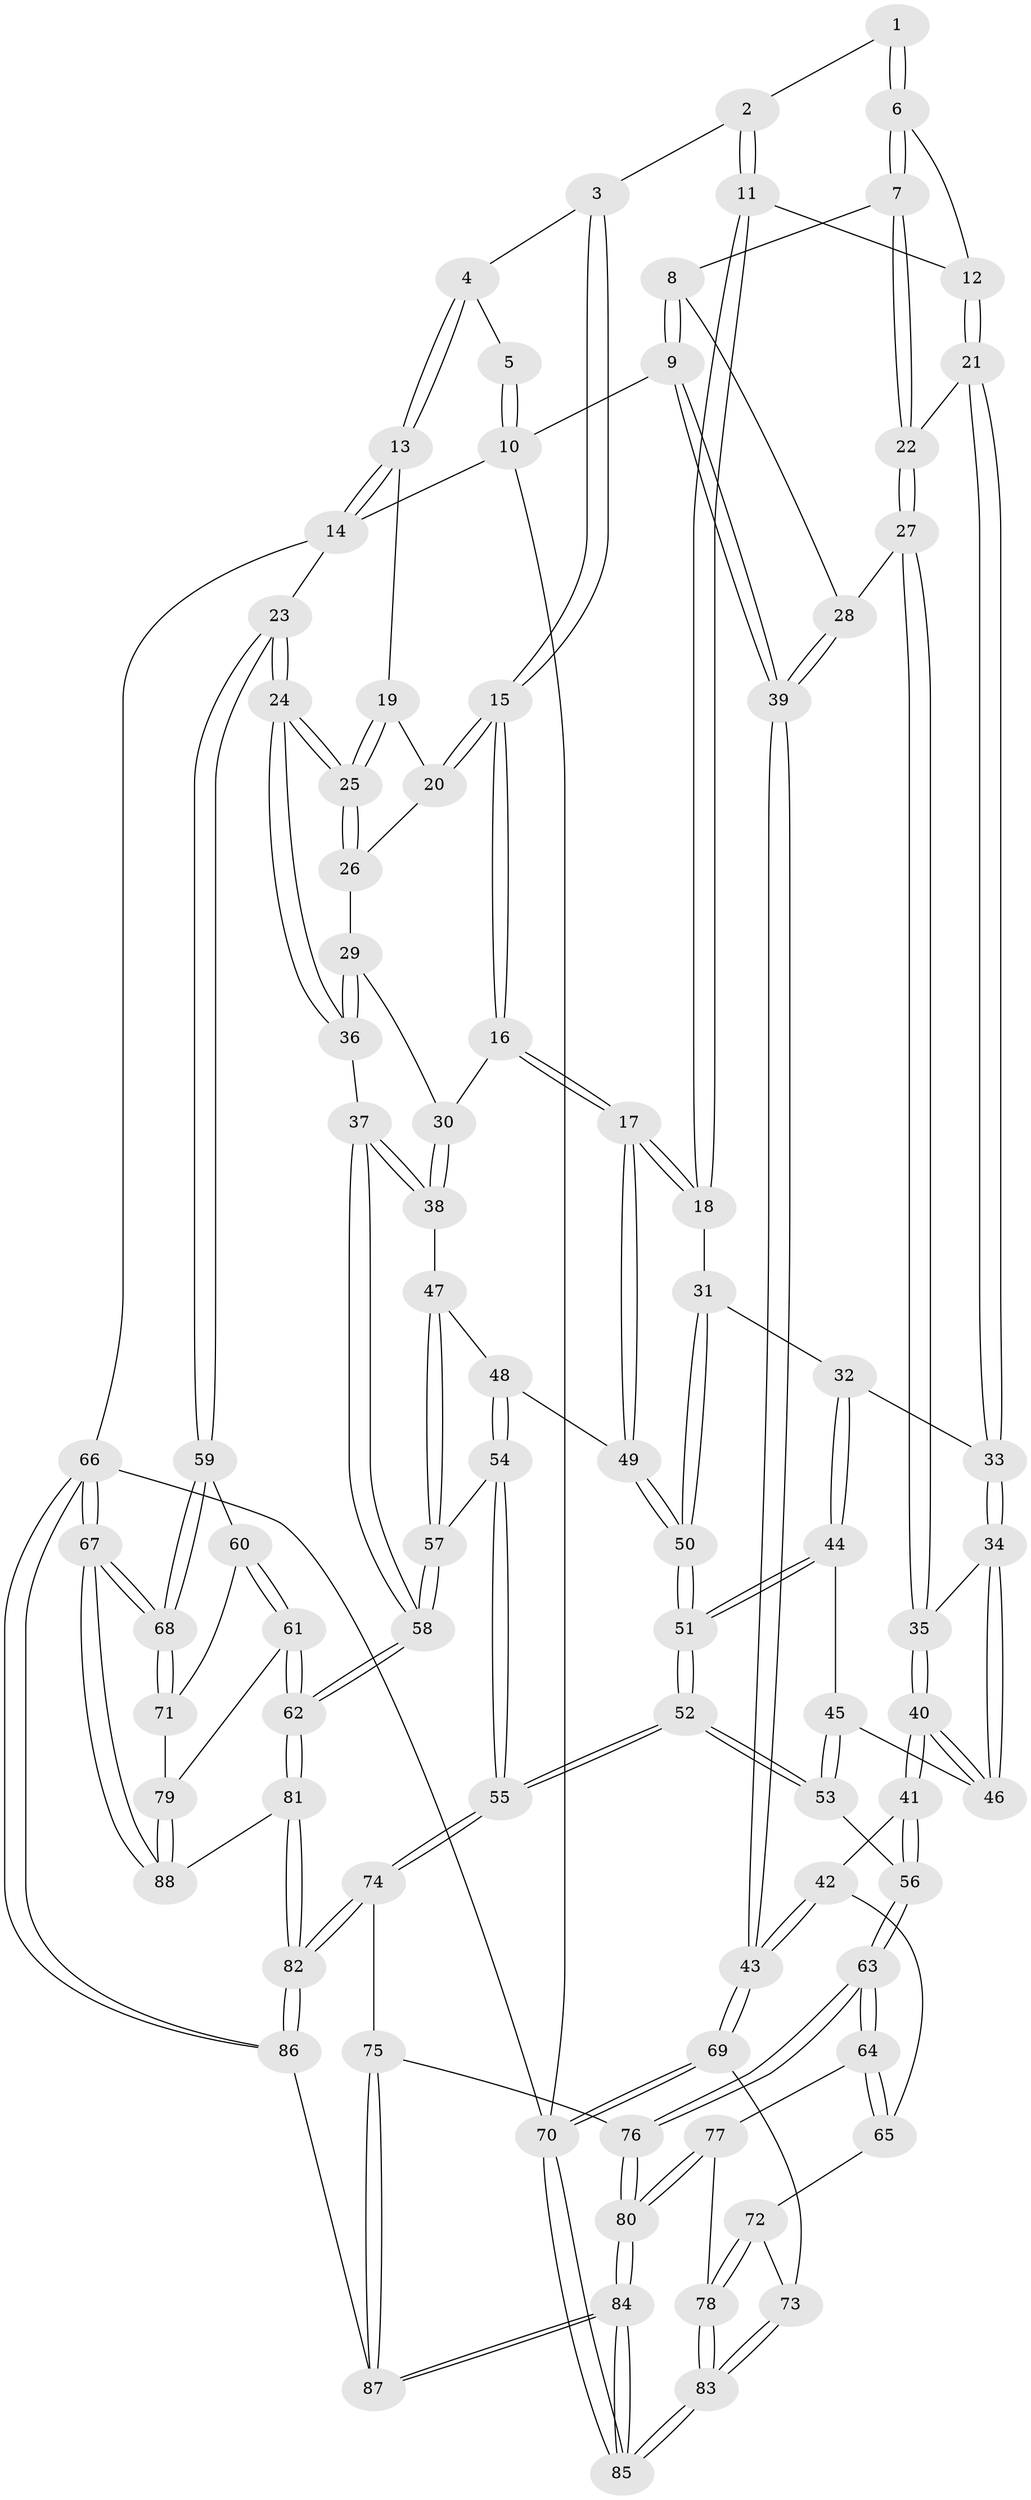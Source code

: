 // coarse degree distribution, {3: 0.1590909090909091, 8: 0.06818181818181818, 5: 0.45454545454545453, 4: 0.22727272727272727, 6: 0.06818181818181818, 7: 0.022727272727272728}
// Generated by graph-tools (version 1.1) at 2025/21/03/04/25 18:21:30]
// undirected, 88 vertices, 217 edges
graph export_dot {
graph [start="1"]
  node [color=gray90,style=filled];
  1 [pos="+0.22749792847224817+0"];
  2 [pos="+0.49478276359808265+0.07372143581315228"];
  3 [pos="+0.7150489058300805+0"];
  4 [pos="+0.769916598125978+0"];
  5 [pos="+0.20157905021008904+0"];
  6 [pos="+0.23553796955835127+0"];
  7 [pos="+0.19065315960486656+0.14298516232880534"];
  8 [pos="+0.0769498897417156+0.18223859271723294"];
  9 [pos="+0+0.07581801429050158"];
  10 [pos="+0+0"];
  11 [pos="+0.45408456769507405+0.16672519629980784"];
  12 [pos="+0.39173980869271474+0.12501174280662677"];
  13 [pos="+0.9324002815380172+0"];
  14 [pos="+1+0"];
  15 [pos="+0.6429555256363665+0.19193573463213387"];
  16 [pos="+0.5765474995572856+0.27220285484031326"];
  17 [pos="+0.5683050135289662+0.27572206604121563"];
  18 [pos="+0.4761227203151321+0.2549737127328936"];
  19 [pos="+0.8648673135963024+0.07258773309819633"];
  20 [pos="+0.7704846780779102+0.21366986719176345"];
  21 [pos="+0.23955522659812117+0.20392168050108764"];
  22 [pos="+0.2224023123564522+0.19267003926013992"];
  23 [pos="+1+0.46251446484895103"];
  24 [pos="+0.9530068312451584+0.4265163871778738"];
  25 [pos="+0.9093241752219298+0.3407711270139771"];
  26 [pos="+0.7774346738242716+0.22981768147204554"];
  27 [pos="+0.1437495260659751+0.3389082001001655"];
  28 [pos="+0.09112026680999011+0.3351005964873405"];
  29 [pos="+0.7426945487369351+0.2829058172716716"];
  30 [pos="+0.6639667333437267+0.30690257494498707"];
  31 [pos="+0.4320323713408434+0.2842745370870546"];
  32 [pos="+0.3799359863954853+0.29551038616236763"];
  33 [pos="+0.33265506039458537+0.293031761401608"];
  34 [pos="+0.271146071983553+0.35366018202166233"];
  35 [pos="+0.17341456667823432+0.3618311739590473"];
  36 [pos="+0.9155995355844647+0.4346078927829199"];
  37 [pos="+0.8809507090010483+0.44535458276753576"];
  38 [pos="+0.8018748884463531+0.42895334750779707"];
  39 [pos="+0+0.4966752436591488"];
  40 [pos="+0.1770724334900781+0.5403362886026367"];
  41 [pos="+0.16404456814619528+0.5746581675538387"];
  42 [pos="+0.11802762356238032+0.5884149091309591"];
  43 [pos="+0+0.590253476692626"];
  44 [pos="+0.35515053470144+0.42218257005395293"];
  45 [pos="+0.31066832504251096+0.446904922587445"];
  46 [pos="+0.2744604030441709+0.4342327099803272"];
  47 [pos="+0.6984900718940883+0.45063405805854856"];
  48 [pos="+0.5920200151963818+0.39919829273121304"];
  49 [pos="+0.5832204745229532+0.3771614402358033"];
  50 [pos="+0.4469838504157387+0.48050038852904575"];
  51 [pos="+0.43692803009244785+0.5296604817512336"];
  52 [pos="+0.43945073087332615+0.6334019786050262"];
  53 [pos="+0.41498910061873745+0.6371126853934485"];
  54 [pos="+0.5414058683967494+0.66407558565355"];
  55 [pos="+0.5388910401179298+0.664264295716301"];
  56 [pos="+0.3841875965340544+0.6465631771708573"];
  57 [pos="+0.562015386010168+0.6683150380555662"];
  58 [pos="+0.6632576603650775+0.7103471751607522"];
  59 [pos="+1+0.489708981330249"];
  60 [pos="+1+0.5212021131145066"];
  61 [pos="+0.7951746999538933+0.792312396469243"];
  62 [pos="+0.7396874745120451+0.8012311498177778"];
  63 [pos="+0.31088257225867005+0.7798897164941759"];
  64 [pos="+0.2009234364166755+0.7938538535110323"];
  65 [pos="+0.17989524153888747+0.7648053022579523"];
  66 [pos="+1+1"];
  67 [pos="+1+1"];
  68 [pos="+1+0.9089501201540322"];
  69 [pos="+0+0.6228899853736919"];
  70 [pos="+0+1"];
  71 [pos="+0.9427044761736507+0.8081834121466942"];
  72 [pos="+0.06920580785166022+0.7863340368207286"];
  73 [pos="+0+0.6628418832236339"];
  74 [pos="+0.5006678886244458+0.7864424599491527"];
  75 [pos="+0.45938005486807104+0.8673424181714384"];
  76 [pos="+0.32376844422261736+0.8760460101851364"];
  77 [pos="+0.1963872953979705+0.8009775033796008"];
  78 [pos="+0.13708828545902843+0.8589598732950554"];
  79 [pos="+0.8166331488560509+0.800261996389474"];
  80 [pos="+0.28102159346093203+1"];
  81 [pos="+0.7136410986713118+0.9740709941323461"];
  82 [pos="+0.6460231624357503+1"];
  83 [pos="+0.1261999176188915+0.9633544885116484"];
  84 [pos="+0.23017899660993368+1"];
  85 [pos="+0.1576402804761488+1"];
  86 [pos="+0.6347283328662312+1"];
  87 [pos="+0.5207843903967055+1"];
  88 [pos="+0.9908090168569652+0.9576792416306011"];
  1 -- 2;
  1 -- 6;
  1 -- 6;
  2 -- 3;
  2 -- 11;
  2 -- 11;
  3 -- 4;
  3 -- 15;
  3 -- 15;
  4 -- 5;
  4 -- 13;
  4 -- 13;
  5 -- 10;
  5 -- 10;
  6 -- 7;
  6 -- 7;
  6 -- 12;
  7 -- 8;
  7 -- 22;
  7 -- 22;
  8 -- 9;
  8 -- 9;
  8 -- 28;
  9 -- 10;
  9 -- 39;
  9 -- 39;
  10 -- 14;
  10 -- 70;
  11 -- 12;
  11 -- 18;
  11 -- 18;
  12 -- 21;
  12 -- 21;
  13 -- 14;
  13 -- 14;
  13 -- 19;
  14 -- 23;
  14 -- 66;
  15 -- 16;
  15 -- 16;
  15 -- 20;
  15 -- 20;
  16 -- 17;
  16 -- 17;
  16 -- 30;
  17 -- 18;
  17 -- 18;
  17 -- 49;
  17 -- 49;
  18 -- 31;
  19 -- 20;
  19 -- 25;
  19 -- 25;
  20 -- 26;
  21 -- 22;
  21 -- 33;
  21 -- 33;
  22 -- 27;
  22 -- 27;
  23 -- 24;
  23 -- 24;
  23 -- 59;
  23 -- 59;
  24 -- 25;
  24 -- 25;
  24 -- 36;
  24 -- 36;
  25 -- 26;
  25 -- 26;
  26 -- 29;
  27 -- 28;
  27 -- 35;
  27 -- 35;
  28 -- 39;
  28 -- 39;
  29 -- 30;
  29 -- 36;
  29 -- 36;
  30 -- 38;
  30 -- 38;
  31 -- 32;
  31 -- 50;
  31 -- 50;
  32 -- 33;
  32 -- 44;
  32 -- 44;
  33 -- 34;
  33 -- 34;
  34 -- 35;
  34 -- 46;
  34 -- 46;
  35 -- 40;
  35 -- 40;
  36 -- 37;
  37 -- 38;
  37 -- 38;
  37 -- 58;
  37 -- 58;
  38 -- 47;
  39 -- 43;
  39 -- 43;
  40 -- 41;
  40 -- 41;
  40 -- 46;
  40 -- 46;
  41 -- 42;
  41 -- 56;
  41 -- 56;
  42 -- 43;
  42 -- 43;
  42 -- 65;
  43 -- 69;
  43 -- 69;
  44 -- 45;
  44 -- 51;
  44 -- 51;
  45 -- 46;
  45 -- 53;
  45 -- 53;
  47 -- 48;
  47 -- 57;
  47 -- 57;
  48 -- 49;
  48 -- 54;
  48 -- 54;
  49 -- 50;
  49 -- 50;
  50 -- 51;
  50 -- 51;
  51 -- 52;
  51 -- 52;
  52 -- 53;
  52 -- 53;
  52 -- 55;
  52 -- 55;
  53 -- 56;
  54 -- 55;
  54 -- 55;
  54 -- 57;
  55 -- 74;
  55 -- 74;
  56 -- 63;
  56 -- 63;
  57 -- 58;
  57 -- 58;
  58 -- 62;
  58 -- 62;
  59 -- 60;
  59 -- 68;
  59 -- 68;
  60 -- 61;
  60 -- 61;
  60 -- 71;
  61 -- 62;
  61 -- 62;
  61 -- 79;
  62 -- 81;
  62 -- 81;
  63 -- 64;
  63 -- 64;
  63 -- 76;
  63 -- 76;
  64 -- 65;
  64 -- 65;
  64 -- 77;
  65 -- 72;
  66 -- 67;
  66 -- 67;
  66 -- 86;
  66 -- 86;
  66 -- 70;
  67 -- 68;
  67 -- 68;
  67 -- 88;
  67 -- 88;
  68 -- 71;
  68 -- 71;
  69 -- 70;
  69 -- 70;
  69 -- 73;
  70 -- 85;
  70 -- 85;
  71 -- 79;
  72 -- 73;
  72 -- 78;
  72 -- 78;
  73 -- 83;
  73 -- 83;
  74 -- 75;
  74 -- 82;
  74 -- 82;
  75 -- 76;
  75 -- 87;
  75 -- 87;
  76 -- 80;
  76 -- 80;
  77 -- 78;
  77 -- 80;
  77 -- 80;
  78 -- 83;
  78 -- 83;
  79 -- 88;
  79 -- 88;
  80 -- 84;
  80 -- 84;
  81 -- 82;
  81 -- 82;
  81 -- 88;
  82 -- 86;
  82 -- 86;
  83 -- 85;
  83 -- 85;
  84 -- 85;
  84 -- 85;
  84 -- 87;
  84 -- 87;
  86 -- 87;
}
